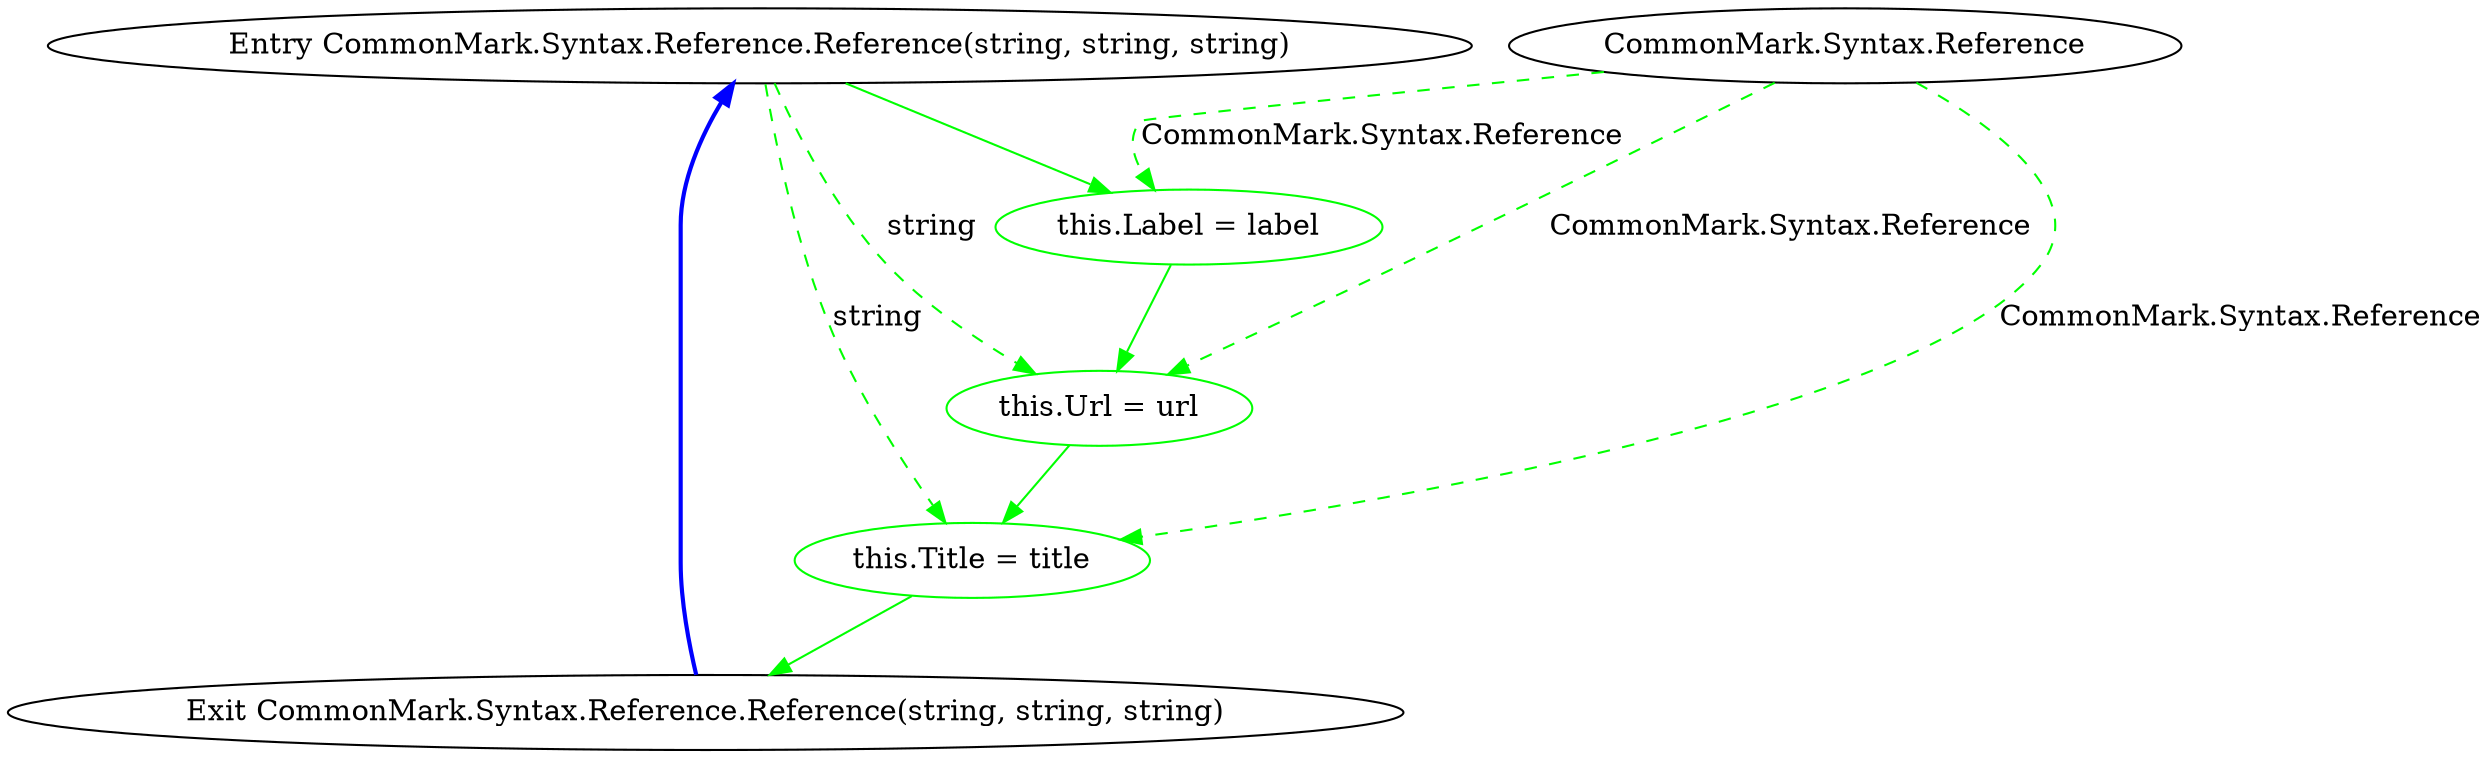 digraph  {
m0_2 [label="Entry CommonMark.Syntax.Reference.Reference(string, string, string)", span="21-21", cluster="CommonMark.Syntax.Reference.Reference(string, string, string)", file="Reference.cs"];
m0_3 [label="this.Label = label", span="23-23", cluster="CommonMark.Syntax.Reference.Reference(string, string, string)", color=green, community=0, file="Reference.cs"];
m0_4 [label="this.Url = url", span="24-24", cluster="CommonMark.Syntax.Reference.Reference(string, string, string)", color=green, community=0, file="Reference.cs"];
m0_5 [label="this.Title = title", span="25-25", cluster="CommonMark.Syntax.Reference.Reference(string, string, string)", color=green, community=0, file="Reference.cs"];
m0_6 [label="Exit CommonMark.Syntax.Reference.Reference(string, string, string)", span="21-21", cluster="CommonMark.Syntax.Reference.Reference(string, string, string)", file="Reference.cs"];
m0_7 [label="CommonMark.Syntax.Reference", span="", file="Reference.cs"];
m0_2 -> m0_3  [key=0, style=solid, color=green];
m0_2 -> m0_4  [key=1, style=dashed, color=green, label=string];
m0_2 -> m0_5  [key=1, style=dashed, color=green, label=string];
m0_3 -> m0_4  [key=0, style=solid, color=green];
m0_4 -> m0_5  [key=0, style=solid, color=green];
m0_5 -> m0_6  [key=0, style=solid, color=green];
m0_6 -> m0_2  [key=0, style=bold, color=blue];
m0_7 -> m0_3  [key=1, style=dashed, color=green, label="CommonMark.Syntax.Reference"];
m0_7 -> m0_4  [key=1, style=dashed, color=green, label="CommonMark.Syntax.Reference"];
m0_7 -> m0_5  [key=1, style=dashed, color=green, label="CommonMark.Syntax.Reference"];
}
